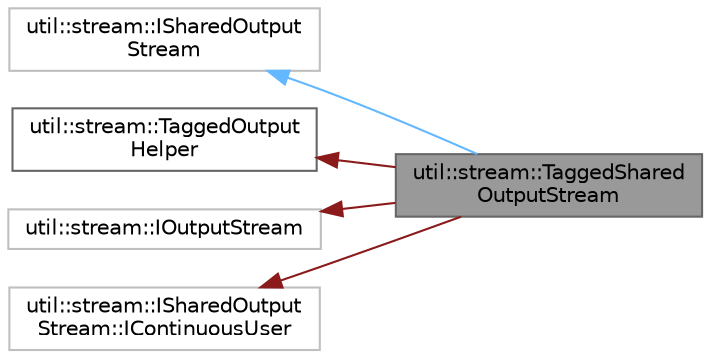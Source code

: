 digraph "util::stream::TaggedSharedOutputStream"
{
 // LATEX_PDF_SIZE
  bgcolor="transparent";
  edge [fontname=Helvetica,fontsize=10,labelfontname=Helvetica,labelfontsize=10];
  node [fontname=Helvetica,fontsize=10,shape=box,height=0.2,width=0.4];
  rankdir="LR";
  Node1 [id="Node000001",label="util::stream::TaggedShared\lOutputStream",height=0.2,width=0.4,color="gray40", fillcolor="grey60", style="filled", fontcolor="black",tooltip=" "];
  Node2 -> Node1 [id="edge1_Node000001_Node000002",dir="back",color="steelblue1",style="solid",tooltip=" "];
  Node2 [id="Node000002",label="util::stream::ISharedOutput\lStream",height=0.2,width=0.4,color="grey75", fillcolor="white", style="filled",URL="$df/dfd/classutil_1_1stream_1_1ISharedOutputStream.html",tooltip=" "];
  Node3 -> Node1 [id="edge2_Node000001_Node000003",dir="back",color="firebrick4",style="solid",tooltip=" "];
  Node3 [id="Node000003",label="util::stream::TaggedOutput\lHelper",height=0.2,width=0.4,color="gray40", fillcolor="white", style="filled",URL="$df/d9d/classutil_1_1stream_1_1TaggedOutputHelper.html",tooltip=" "];
  Node4 -> Node1 [id="edge3_Node000001_Node000004",dir="back",color="firebrick4",style="solid",tooltip=" "];
  Node4 [id="Node000004",label="util::stream::IOutputStream",height=0.2,width=0.4,color="grey75", fillcolor="white", style="filled",URL="$dd/dba/classutil_1_1stream_1_1IOutputStream.html",tooltip=" "];
  Node5 -> Node1 [id="edge4_Node000001_Node000005",dir="back",color="firebrick4",style="solid",tooltip=" "];
  Node5 [id="Node000005",label="util::stream::ISharedOutput\lStream::IContinuousUser",height=0.2,width=0.4,color="grey75", fillcolor="white", style="filled",URL="$d2/d78/classutil_1_1stream_1_1ISharedOutputStream_1_1IContinuousUser.html",tooltip=" "];
}
